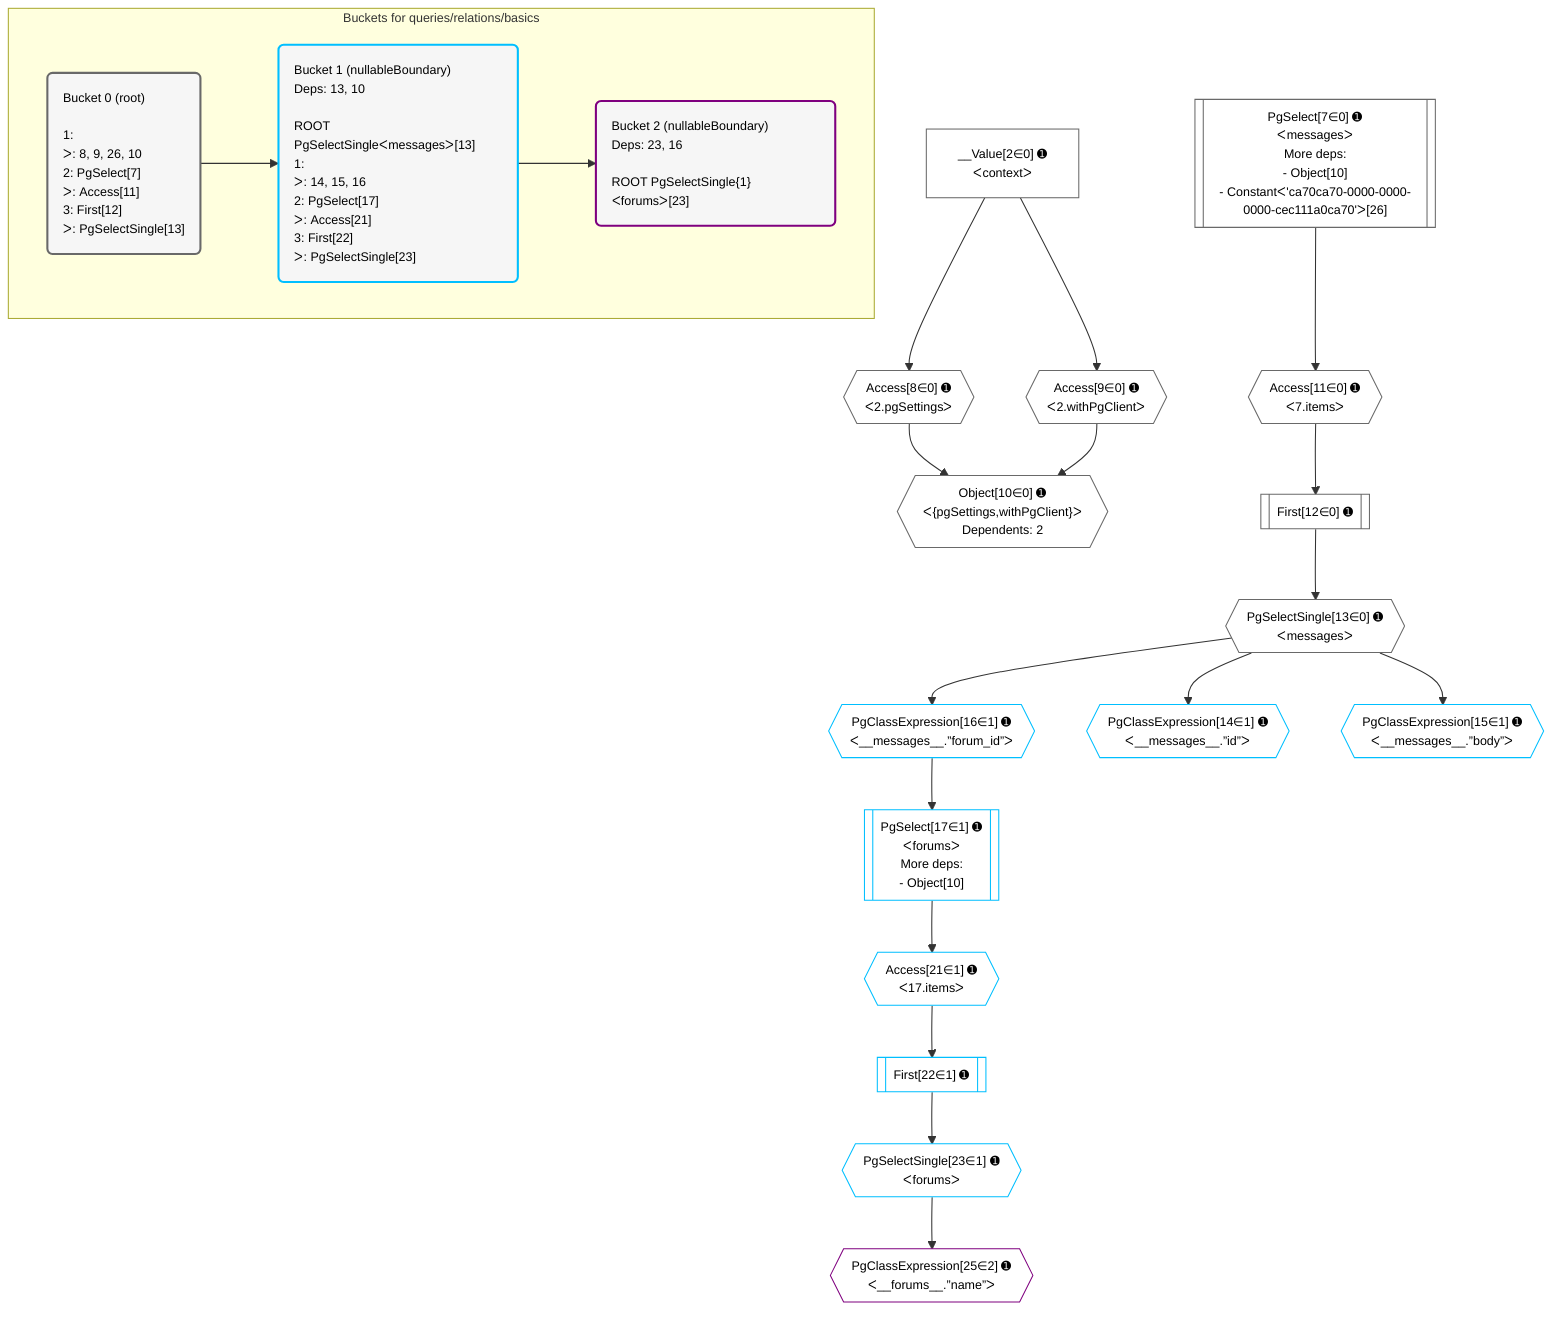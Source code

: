 %%{init: {'themeVariables': { 'fontSize': '12px'}}}%%
graph TD
    classDef path fill:#eee,stroke:#000,color:#000
    classDef plan fill:#fff,stroke-width:1px,color:#000
    classDef itemplan fill:#fff,stroke-width:2px,color:#000
    classDef unbatchedplan fill:#dff,stroke-width:1px,color:#000
    classDef sideeffectplan fill:#fcc,stroke-width:2px,color:#000
    classDef bucket fill:#f6f6f6,color:#000,stroke-width:2px,text-align:left

    subgraph "Buckets for queries/relations/basics"
    Bucket0("Bucket 0 (root)<br /><br />1: <br />ᐳ: 8, 9, 26, 10<br />2: PgSelect[7]<br />ᐳ: Access[11]<br />3: First[12]<br />ᐳ: PgSelectSingle[13]"):::bucket
    Bucket1("Bucket 1 (nullableBoundary)<br />Deps: 13, 10<br /><br />ROOT PgSelectSingleᐸmessagesᐳ[13]<br />1: <br />ᐳ: 14, 15, 16<br />2: PgSelect[17]<br />ᐳ: Access[21]<br />3: First[22]<br />ᐳ: PgSelectSingle[23]"):::bucket
    Bucket2("Bucket 2 (nullableBoundary)<br />Deps: 23, 16<br /><br />ROOT PgSelectSingle{1}ᐸforumsᐳ[23]"):::bucket
    end
    Bucket0 --> Bucket1
    Bucket1 --> Bucket2

    %% plan dependencies
    PgSelect7[["PgSelect[7∈0] ➊<br />ᐸmessagesᐳ<br />More deps:<br />- Object[10]<br />- Constantᐸ'ca70ca70-0000-0000-0000-cec111a0ca70'ᐳ[26]"]]:::plan
    Object10{{"Object[10∈0] ➊<br />ᐸ{pgSettings,withPgClient}ᐳ<br />Dependents: 2"}}:::plan
    Access8{{"Access[8∈0] ➊<br />ᐸ2.pgSettingsᐳ"}}:::plan
    Access9{{"Access[9∈0] ➊<br />ᐸ2.withPgClientᐳ"}}:::plan
    Access8 & Access9 --> Object10
    __Value2["__Value[2∈0] ➊<br />ᐸcontextᐳ"]:::plan
    __Value2 --> Access8
    __Value2 --> Access9
    Access11{{"Access[11∈0] ➊<br />ᐸ7.itemsᐳ"}}:::plan
    PgSelect7 --> Access11
    First12[["First[12∈0] ➊"]]:::plan
    Access11 --> First12
    PgSelectSingle13{{"PgSelectSingle[13∈0] ➊<br />ᐸmessagesᐳ"}}:::plan
    First12 --> PgSelectSingle13
    PgSelect17[["PgSelect[17∈1] ➊<br />ᐸforumsᐳ<br />More deps:<br />- Object[10]"]]:::plan
    PgClassExpression16{{"PgClassExpression[16∈1] ➊<br />ᐸ__messages__.”forum_id”ᐳ"}}:::plan
    PgClassExpression16 --> PgSelect17
    PgClassExpression14{{"PgClassExpression[14∈1] ➊<br />ᐸ__messages__.”id”ᐳ"}}:::plan
    PgSelectSingle13 --> PgClassExpression14
    PgClassExpression15{{"PgClassExpression[15∈1] ➊<br />ᐸ__messages__.”body”ᐳ"}}:::plan
    PgSelectSingle13 --> PgClassExpression15
    PgSelectSingle13 --> PgClassExpression16
    Access21{{"Access[21∈1] ➊<br />ᐸ17.itemsᐳ"}}:::plan
    PgSelect17 --> Access21
    First22[["First[22∈1] ➊"]]:::plan
    Access21 --> First22
    PgSelectSingle23{{"PgSelectSingle[23∈1] ➊<br />ᐸforumsᐳ"}}:::plan
    First22 --> PgSelectSingle23
    PgClassExpression25{{"PgClassExpression[25∈2] ➊<br />ᐸ__forums__.”name”ᐳ"}}:::plan
    PgSelectSingle23 --> PgClassExpression25

    %% define steps
    classDef bucket0 stroke:#696969
    class Bucket0,__Value2,PgSelect7,Access8,Access9,Object10,Access11,First12,PgSelectSingle13 bucket0
    classDef bucket1 stroke:#00bfff
    class Bucket1,PgClassExpression14,PgClassExpression15,PgClassExpression16,PgSelect17,Access21,First22,PgSelectSingle23 bucket1
    classDef bucket2 stroke:#7f007f
    class Bucket2,PgClassExpression25 bucket2